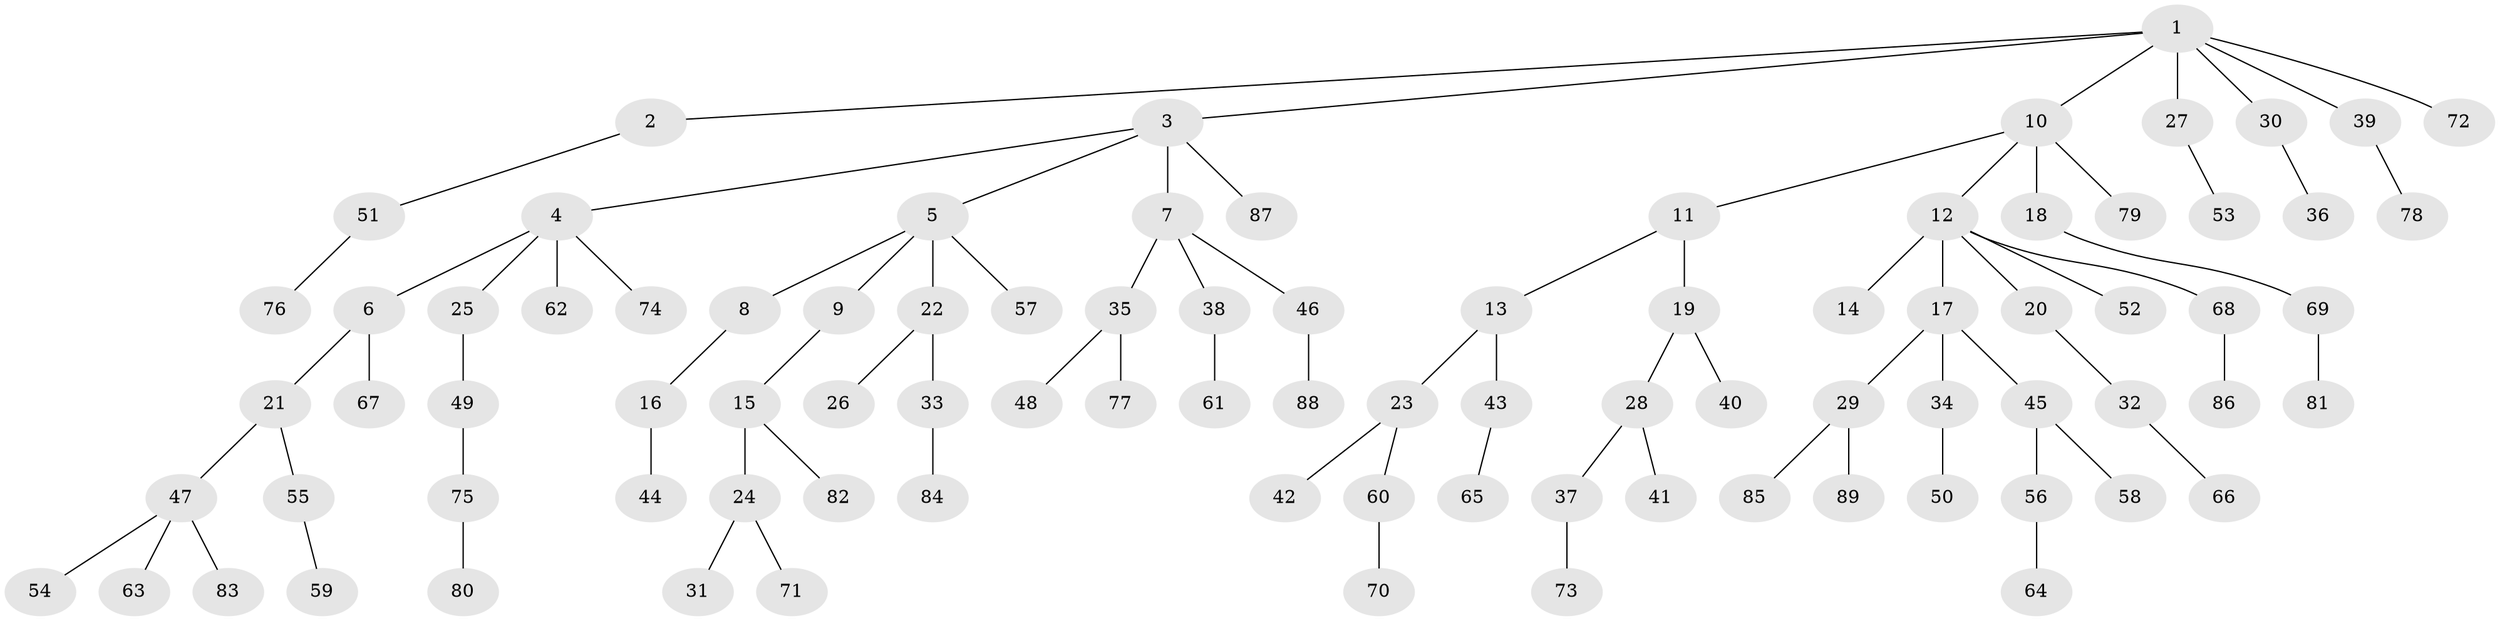 // Generated by graph-tools (version 1.1) at 2025/11/02/27/25 16:11:28]
// undirected, 89 vertices, 88 edges
graph export_dot {
graph [start="1"]
  node [color=gray90,style=filled];
  1;
  2;
  3;
  4;
  5;
  6;
  7;
  8;
  9;
  10;
  11;
  12;
  13;
  14;
  15;
  16;
  17;
  18;
  19;
  20;
  21;
  22;
  23;
  24;
  25;
  26;
  27;
  28;
  29;
  30;
  31;
  32;
  33;
  34;
  35;
  36;
  37;
  38;
  39;
  40;
  41;
  42;
  43;
  44;
  45;
  46;
  47;
  48;
  49;
  50;
  51;
  52;
  53;
  54;
  55;
  56;
  57;
  58;
  59;
  60;
  61;
  62;
  63;
  64;
  65;
  66;
  67;
  68;
  69;
  70;
  71;
  72;
  73;
  74;
  75;
  76;
  77;
  78;
  79;
  80;
  81;
  82;
  83;
  84;
  85;
  86;
  87;
  88;
  89;
  1 -- 2;
  1 -- 3;
  1 -- 10;
  1 -- 27;
  1 -- 30;
  1 -- 39;
  1 -- 72;
  2 -- 51;
  3 -- 4;
  3 -- 5;
  3 -- 7;
  3 -- 87;
  4 -- 6;
  4 -- 25;
  4 -- 62;
  4 -- 74;
  5 -- 8;
  5 -- 9;
  5 -- 22;
  5 -- 57;
  6 -- 21;
  6 -- 67;
  7 -- 35;
  7 -- 38;
  7 -- 46;
  8 -- 16;
  9 -- 15;
  10 -- 11;
  10 -- 12;
  10 -- 18;
  10 -- 79;
  11 -- 13;
  11 -- 19;
  12 -- 14;
  12 -- 17;
  12 -- 20;
  12 -- 52;
  12 -- 68;
  13 -- 23;
  13 -- 43;
  15 -- 24;
  15 -- 82;
  16 -- 44;
  17 -- 29;
  17 -- 34;
  17 -- 45;
  18 -- 69;
  19 -- 28;
  19 -- 40;
  20 -- 32;
  21 -- 47;
  21 -- 55;
  22 -- 26;
  22 -- 33;
  23 -- 42;
  23 -- 60;
  24 -- 31;
  24 -- 71;
  25 -- 49;
  27 -- 53;
  28 -- 37;
  28 -- 41;
  29 -- 85;
  29 -- 89;
  30 -- 36;
  32 -- 66;
  33 -- 84;
  34 -- 50;
  35 -- 48;
  35 -- 77;
  37 -- 73;
  38 -- 61;
  39 -- 78;
  43 -- 65;
  45 -- 56;
  45 -- 58;
  46 -- 88;
  47 -- 54;
  47 -- 63;
  47 -- 83;
  49 -- 75;
  51 -- 76;
  55 -- 59;
  56 -- 64;
  60 -- 70;
  68 -- 86;
  69 -- 81;
  75 -- 80;
}
